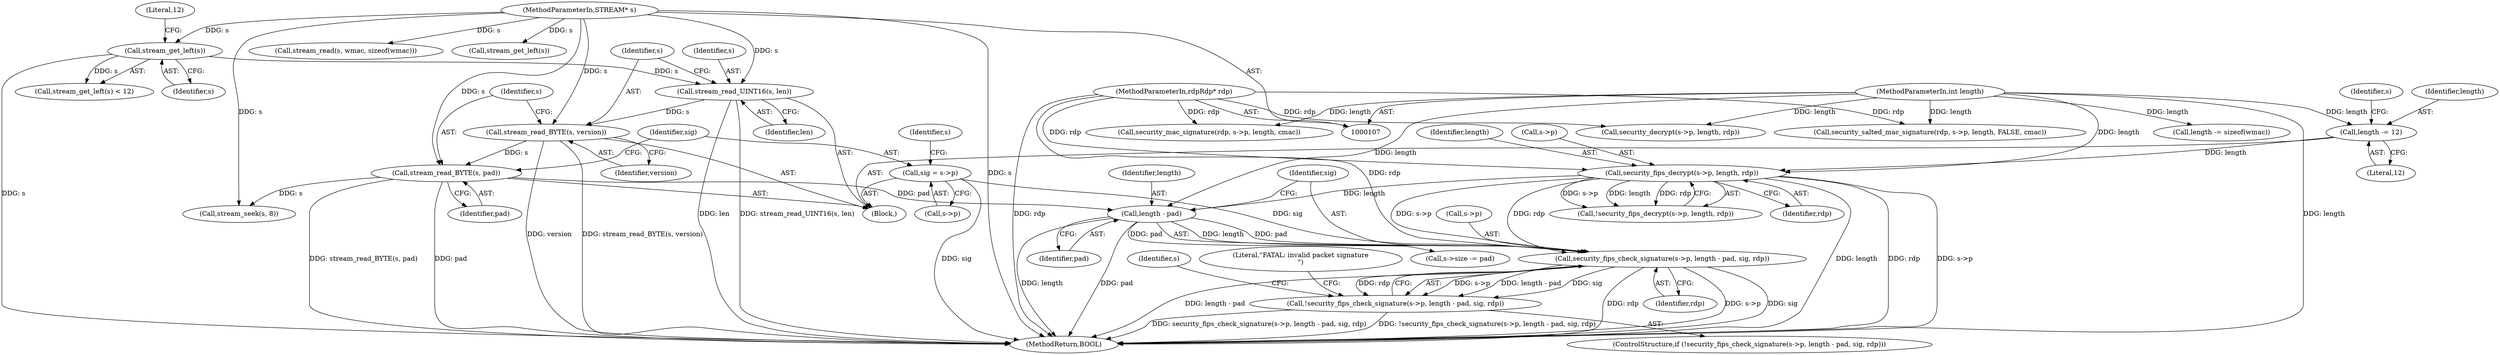 digraph "0_FreeRDP_7d58aac24fe20ffaad7bd9b40c9ddf457c1b06e7@pointer" {
"1000170" [label="(Call,security_fips_check_signature(s->p, length - pad, sig, rdp))"];
"1000157" [label="(Call,security_fips_decrypt(s->p, length, rdp))"];
"1000152" [label="(Call,length -= 12)"];
"1000110" [label="(MethodParameterIn,int length)"];
"1000108" [label="(MethodParameterIn,rdpRdp* rdp)"];
"1000174" [label="(Call,length - pad)"];
"1000141" [label="(Call,stream_read_BYTE(s, pad))"];
"1000138" [label="(Call,stream_read_BYTE(s, version))"];
"1000135" [label="(Call,stream_read_UINT16(s, len))"];
"1000130" [label="(Call,stream_get_left(s))"];
"1000109" [label="(MethodParameterIn,STREAM* s)"];
"1000144" [label="(Call,sig = s->p)"];
"1000169" [label="(Call,!security_fips_check_signature(s->p, length - pad, sig, rdp))"];
"1000153" [label="(Identifier,length)"];
"1000186" [label="(Identifier,s)"];
"1000174" [label="(Call,length - pad)"];
"1000143" [label="(Identifier,pad)"];
"1000146" [label="(Call,s->p)"];
"1000140" [label="(Identifier,version)"];
"1000129" [label="(Call,stream_get_left(s) < 12)"];
"1000159" [label="(Identifier,s)"];
"1000152" [label="(Call,length -= 12)"];
"1000139" [label="(Identifier,s)"];
"1000198" [label="(Call,stream_read(s, wmac, sizeof(wmac)))"];
"1000226" [label="(Call,security_mac_signature(rdp, s->p, length, cmac))"];
"1000130" [label="(Call,stream_get_left(s))"];
"1000177" [label="(Identifier,sig)"];
"1000203" [label="(Call,length -= sizeof(wmac))"];
"1000145" [label="(Identifier,sig)"];
"1000131" [label="(Identifier,s)"];
"1000149" [label="(Call,stream_seek(s, 8))"];
"1000193" [label="(Call,stream_get_left(s))"];
"1000142" [label="(Identifier,s)"];
"1000156" [label="(Call,!security_fips_decrypt(s->p, length, rdp))"];
"1000135" [label="(Call,stream_read_UINT16(s, len))"];
"1000181" [label="(Literal,\"FATAL: invalid packet signature\n\")"];
"1000136" [label="(Identifier,s)"];
"1000150" [label="(Identifier,s)"];
"1000123" [label="(Block,)"];
"1000170" [label="(Call,security_fips_check_signature(s->p, length - pad, sig, rdp))"];
"1000137" [label="(Identifier,len)"];
"1000217" [label="(Call,security_salted_mac_signature(rdp, s->p, length, FALSE, cmac))"];
"1000171" [label="(Call,s->p)"];
"1000169" [label="(Call,!security_fips_check_signature(s->p, length - pad, sig, rdp))"];
"1000176" [label="(Identifier,pad)"];
"1000161" [label="(Identifier,length)"];
"1000158" [label="(Call,s->p)"];
"1000132" [label="(Literal,12)"];
"1000141" [label="(Call,stream_read_BYTE(s, pad))"];
"1000162" [label="(Identifier,rdp)"];
"1000168" [label="(ControlStructure,if (!security_fips_check_signature(s->p, length - pad, sig, rdp)))"];
"1000175" [label="(Identifier,length)"];
"1000154" [label="(Literal,12)"];
"1000246" [label="(MethodReturn,BOOL)"];
"1000184" [label="(Call,s->size -= pad)"];
"1000109" [label="(MethodParameterIn,STREAM* s)"];
"1000138" [label="(Call,stream_read_BYTE(s, version))"];
"1000178" [label="(Identifier,rdp)"];
"1000108" [label="(MethodParameterIn,rdpRdp* rdp)"];
"1000110" [label="(MethodParameterIn,int length)"];
"1000144" [label="(Call,sig = s->p)"];
"1000157" [label="(Call,security_fips_decrypt(s->p, length, rdp))"];
"1000207" [label="(Call,security_decrypt(s->p, length, rdp))"];
"1000170" -> "1000169"  [label="AST: "];
"1000170" -> "1000178"  [label="CFG: "];
"1000171" -> "1000170"  [label="AST: "];
"1000174" -> "1000170"  [label="AST: "];
"1000177" -> "1000170"  [label="AST: "];
"1000178" -> "1000170"  [label="AST: "];
"1000169" -> "1000170"  [label="CFG: "];
"1000170" -> "1000246"  [label="DDG: rdp"];
"1000170" -> "1000246"  [label="DDG: s->p"];
"1000170" -> "1000246"  [label="DDG: sig"];
"1000170" -> "1000246"  [label="DDG: length - pad"];
"1000170" -> "1000169"  [label="DDG: s->p"];
"1000170" -> "1000169"  [label="DDG: length - pad"];
"1000170" -> "1000169"  [label="DDG: sig"];
"1000170" -> "1000169"  [label="DDG: rdp"];
"1000157" -> "1000170"  [label="DDG: s->p"];
"1000157" -> "1000170"  [label="DDG: rdp"];
"1000174" -> "1000170"  [label="DDG: length"];
"1000174" -> "1000170"  [label="DDG: pad"];
"1000144" -> "1000170"  [label="DDG: sig"];
"1000108" -> "1000170"  [label="DDG: rdp"];
"1000157" -> "1000156"  [label="AST: "];
"1000157" -> "1000162"  [label="CFG: "];
"1000158" -> "1000157"  [label="AST: "];
"1000161" -> "1000157"  [label="AST: "];
"1000162" -> "1000157"  [label="AST: "];
"1000156" -> "1000157"  [label="CFG: "];
"1000157" -> "1000246"  [label="DDG: rdp"];
"1000157" -> "1000246"  [label="DDG: s->p"];
"1000157" -> "1000246"  [label="DDG: length"];
"1000157" -> "1000156"  [label="DDG: s->p"];
"1000157" -> "1000156"  [label="DDG: length"];
"1000157" -> "1000156"  [label="DDG: rdp"];
"1000152" -> "1000157"  [label="DDG: length"];
"1000110" -> "1000157"  [label="DDG: length"];
"1000108" -> "1000157"  [label="DDG: rdp"];
"1000157" -> "1000174"  [label="DDG: length"];
"1000152" -> "1000123"  [label="AST: "];
"1000152" -> "1000154"  [label="CFG: "];
"1000153" -> "1000152"  [label="AST: "];
"1000154" -> "1000152"  [label="AST: "];
"1000159" -> "1000152"  [label="CFG: "];
"1000110" -> "1000152"  [label="DDG: length"];
"1000110" -> "1000107"  [label="AST: "];
"1000110" -> "1000246"  [label="DDG: length"];
"1000110" -> "1000174"  [label="DDG: length"];
"1000110" -> "1000203"  [label="DDG: length"];
"1000110" -> "1000207"  [label="DDG: length"];
"1000110" -> "1000217"  [label="DDG: length"];
"1000110" -> "1000226"  [label="DDG: length"];
"1000108" -> "1000107"  [label="AST: "];
"1000108" -> "1000246"  [label="DDG: rdp"];
"1000108" -> "1000207"  [label="DDG: rdp"];
"1000108" -> "1000217"  [label="DDG: rdp"];
"1000108" -> "1000226"  [label="DDG: rdp"];
"1000174" -> "1000176"  [label="CFG: "];
"1000175" -> "1000174"  [label="AST: "];
"1000176" -> "1000174"  [label="AST: "];
"1000177" -> "1000174"  [label="CFG: "];
"1000174" -> "1000246"  [label="DDG: pad"];
"1000174" -> "1000246"  [label="DDG: length"];
"1000141" -> "1000174"  [label="DDG: pad"];
"1000174" -> "1000184"  [label="DDG: pad"];
"1000141" -> "1000123"  [label="AST: "];
"1000141" -> "1000143"  [label="CFG: "];
"1000142" -> "1000141"  [label="AST: "];
"1000143" -> "1000141"  [label="AST: "];
"1000145" -> "1000141"  [label="CFG: "];
"1000141" -> "1000246"  [label="DDG: stream_read_BYTE(s, pad)"];
"1000141" -> "1000246"  [label="DDG: pad"];
"1000138" -> "1000141"  [label="DDG: s"];
"1000109" -> "1000141"  [label="DDG: s"];
"1000141" -> "1000149"  [label="DDG: s"];
"1000138" -> "1000123"  [label="AST: "];
"1000138" -> "1000140"  [label="CFG: "];
"1000139" -> "1000138"  [label="AST: "];
"1000140" -> "1000138"  [label="AST: "];
"1000142" -> "1000138"  [label="CFG: "];
"1000138" -> "1000246"  [label="DDG: version"];
"1000138" -> "1000246"  [label="DDG: stream_read_BYTE(s, version)"];
"1000135" -> "1000138"  [label="DDG: s"];
"1000109" -> "1000138"  [label="DDG: s"];
"1000135" -> "1000123"  [label="AST: "];
"1000135" -> "1000137"  [label="CFG: "];
"1000136" -> "1000135"  [label="AST: "];
"1000137" -> "1000135"  [label="AST: "];
"1000139" -> "1000135"  [label="CFG: "];
"1000135" -> "1000246"  [label="DDG: stream_read_UINT16(s, len)"];
"1000135" -> "1000246"  [label="DDG: len"];
"1000130" -> "1000135"  [label="DDG: s"];
"1000109" -> "1000135"  [label="DDG: s"];
"1000130" -> "1000129"  [label="AST: "];
"1000130" -> "1000131"  [label="CFG: "];
"1000131" -> "1000130"  [label="AST: "];
"1000132" -> "1000130"  [label="CFG: "];
"1000130" -> "1000246"  [label="DDG: s"];
"1000130" -> "1000129"  [label="DDG: s"];
"1000109" -> "1000130"  [label="DDG: s"];
"1000109" -> "1000107"  [label="AST: "];
"1000109" -> "1000246"  [label="DDG: s"];
"1000109" -> "1000149"  [label="DDG: s"];
"1000109" -> "1000193"  [label="DDG: s"];
"1000109" -> "1000198"  [label="DDG: s"];
"1000144" -> "1000123"  [label="AST: "];
"1000144" -> "1000146"  [label="CFG: "];
"1000145" -> "1000144"  [label="AST: "];
"1000146" -> "1000144"  [label="AST: "];
"1000150" -> "1000144"  [label="CFG: "];
"1000144" -> "1000246"  [label="DDG: sig"];
"1000169" -> "1000168"  [label="AST: "];
"1000181" -> "1000169"  [label="CFG: "];
"1000186" -> "1000169"  [label="CFG: "];
"1000169" -> "1000246"  [label="DDG: !security_fips_check_signature(s->p, length - pad, sig, rdp)"];
"1000169" -> "1000246"  [label="DDG: security_fips_check_signature(s->p, length - pad, sig, rdp)"];
}
